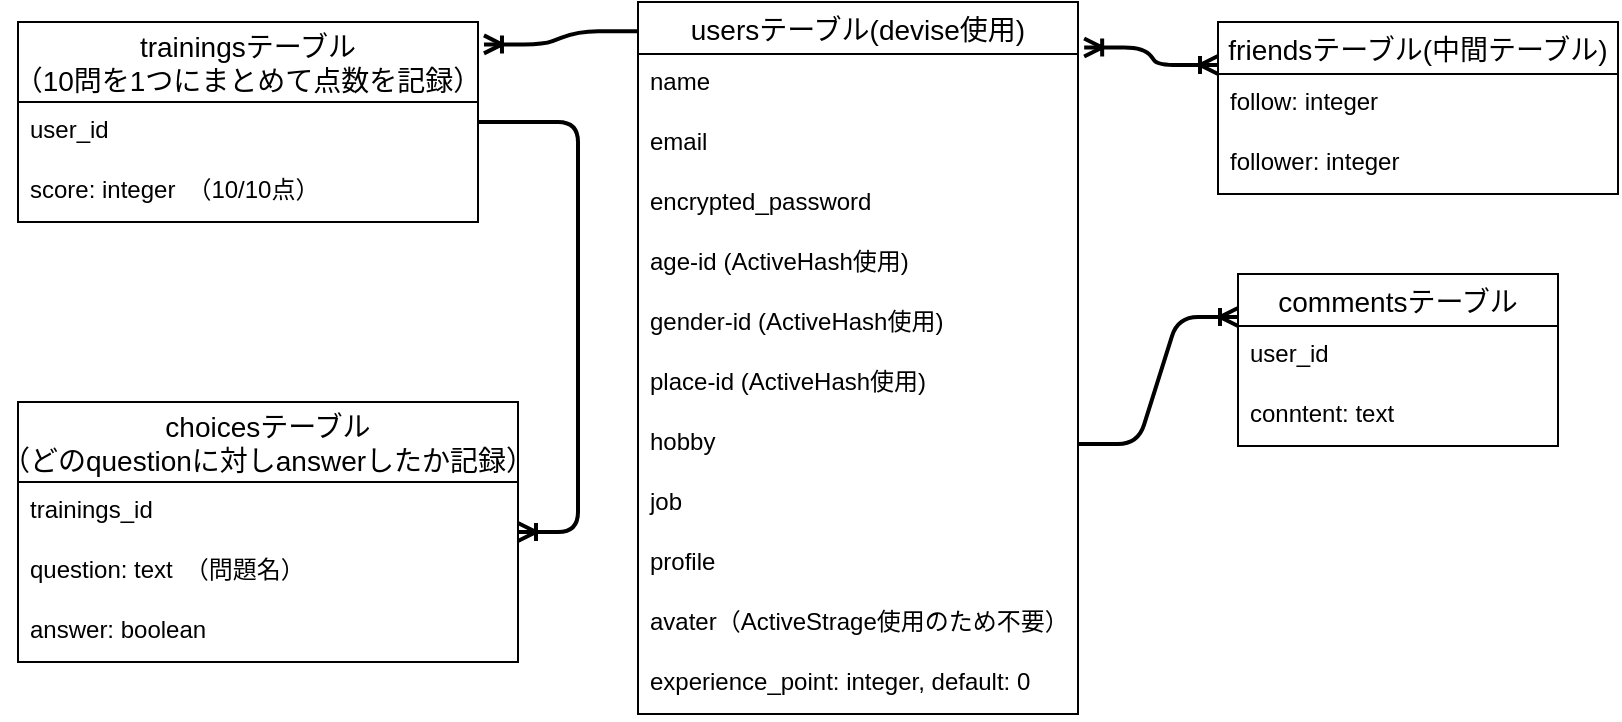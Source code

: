 <mxfile>
    <diagram id="ce_sZhXOtCfLOR8juQLd" name="ページ1">
        <mxGraphModel dx="787" dy="807" grid="1" gridSize="10" guides="1" tooltips="1" connect="1" arrows="1" fold="1" page="1" pageScale="1" pageWidth="827" pageHeight="1169" math="0" shadow="0">
            <root>
                <mxCell id="0"/>
                <mxCell id="1" parent="0"/>
                <mxCell id="2" value="usersテーブル(devise使用)" style="swimlane;fontStyle=0;childLayout=stackLayout;horizontal=1;startSize=26;horizontalStack=0;resizeParent=1;resizeParentMax=0;resizeLast=0;collapsible=1;marginBottom=0;align=center;fontSize=14;" parent="1" vertex="1">
                    <mxGeometry x="320" y="10" width="220" height="356" as="geometry"/>
                </mxCell>
                <mxCell id="3" value="name" style="text;strokeColor=none;fillColor=none;spacingLeft=4;spacingRight=4;overflow=hidden;rotatable=0;points=[[0,0.5],[1,0.5]];portConstraint=eastwest;fontSize=12;" parent="2" vertex="1">
                    <mxGeometry y="26" width="220" height="30" as="geometry"/>
                </mxCell>
                <mxCell id="4" value="email" style="text;strokeColor=none;fillColor=none;spacingLeft=4;spacingRight=4;overflow=hidden;rotatable=0;points=[[0,0.5],[1,0.5]];portConstraint=eastwest;fontSize=12;" parent="2" vertex="1">
                    <mxGeometry y="56" width="220" height="30" as="geometry"/>
                </mxCell>
                <mxCell id="5" value="encrypted_password" style="text;strokeColor=none;fillColor=none;spacingLeft=4;spacingRight=4;overflow=hidden;rotatable=0;points=[[0,0.5],[1,0.5]];portConstraint=eastwest;fontSize=12;" parent="2" vertex="1">
                    <mxGeometry y="86" width="220" height="30" as="geometry"/>
                </mxCell>
                <mxCell id="7" value="age-id (ActiveHash使用)" style="text;strokeColor=none;fillColor=none;spacingLeft=4;spacingRight=4;overflow=hidden;rotatable=0;points=[[0,0.5],[1,0.5]];portConstraint=eastwest;fontSize=12;" parent="2" vertex="1">
                    <mxGeometry y="116" width="220" height="30" as="geometry"/>
                </mxCell>
                <mxCell id="74" value="gender-id (ActiveHash使用)" style="text;strokeColor=none;fillColor=none;spacingLeft=4;spacingRight=4;overflow=hidden;rotatable=0;points=[[0,0.5],[1,0.5]];portConstraint=eastwest;fontSize=12;" vertex="1" parent="2">
                    <mxGeometry y="146" width="220" height="30" as="geometry"/>
                </mxCell>
                <mxCell id="13" value="place-id (ActiveHash使用)" style="text;strokeColor=none;fillColor=none;spacingLeft=4;spacingRight=4;overflow=hidden;rotatable=0;points=[[0,0.5],[1,0.5]];portConstraint=eastwest;fontSize=12;" parent="2" vertex="1">
                    <mxGeometry y="176" width="220" height="30" as="geometry"/>
                </mxCell>
                <mxCell id="14" value="hobby" style="text;strokeColor=none;fillColor=none;spacingLeft=4;spacingRight=4;overflow=hidden;rotatable=0;points=[[0,0.5],[1,0.5]];portConstraint=eastwest;fontSize=12;" parent="2" vertex="1">
                    <mxGeometry y="206" width="220" height="30" as="geometry"/>
                </mxCell>
                <mxCell id="15" value="job" style="text;strokeColor=none;fillColor=none;spacingLeft=4;spacingRight=4;overflow=hidden;rotatable=0;points=[[0,0.5],[1,0.5]];portConstraint=eastwest;fontSize=12;" parent="2" vertex="1">
                    <mxGeometry y="236" width="220" height="30" as="geometry"/>
                </mxCell>
                <mxCell id="16" value="profile" style="text;strokeColor=none;fillColor=none;spacingLeft=4;spacingRight=4;overflow=hidden;rotatable=0;points=[[0,0.5],[1,0.5]];portConstraint=eastwest;fontSize=12;" parent="2" vertex="1">
                    <mxGeometry y="266" width="220" height="30" as="geometry"/>
                </mxCell>
                <mxCell id="17" value="avater（ActiveStrage使用のため不要）" style="text;strokeColor=none;fillColor=none;spacingLeft=4;spacingRight=4;overflow=hidden;rotatable=0;points=[[0,0.5],[1,0.5]];portConstraint=eastwest;fontSize=12;" parent="2" vertex="1">
                    <mxGeometry y="296" width="220" height="30" as="geometry"/>
                </mxCell>
                <mxCell id="71" value="experience_point: integer, default: 0" style="text;strokeColor=none;fillColor=none;spacingLeft=4;spacingRight=4;overflow=hidden;rotatable=0;points=[[0,0.5],[1,0.5]];portConstraint=eastwest;fontSize=12;" parent="2" vertex="1">
                    <mxGeometry y="326" width="220" height="30" as="geometry"/>
                </mxCell>
                <mxCell id="19" value="trainingsテーブル&#10;（10問を1つにまとめて点数を記録）" style="swimlane;fontStyle=0;childLayout=stackLayout;horizontal=1;startSize=40;horizontalStack=0;resizeParent=1;resizeParentMax=0;resizeLast=0;collapsible=1;marginBottom=0;align=center;fontSize=14;" parent="1" vertex="1">
                    <mxGeometry x="10" y="20" width="230" height="100" as="geometry"/>
                </mxCell>
                <mxCell id="21" value="user_id" style="text;strokeColor=none;fillColor=none;spacingLeft=4;spacingRight=4;overflow=hidden;rotatable=0;points=[[0,0.5],[1,0.5]];portConstraint=eastwest;fontSize=12;" parent="19" vertex="1">
                    <mxGeometry y="40" width="230" height="30" as="geometry"/>
                </mxCell>
                <mxCell id="68" value="score: integer　（10/10点）" style="text;strokeColor=none;fillColor=none;spacingLeft=4;spacingRight=4;overflow=hidden;rotatable=0;points=[[0,0.5],[1,0.5]];portConstraint=eastwest;fontSize=12;" parent="19" vertex="1">
                    <mxGeometry y="70" width="230" height="30" as="geometry"/>
                </mxCell>
                <mxCell id="26" value="friendsテーブル(中間テーブル)" style="swimlane;fontStyle=0;childLayout=stackLayout;horizontal=1;startSize=26;horizontalStack=0;resizeParent=1;resizeParentMax=0;resizeLast=0;collapsible=1;marginBottom=0;align=center;fontSize=14;" parent="1" vertex="1">
                    <mxGeometry x="610" y="20" width="200" height="86" as="geometry"/>
                </mxCell>
                <mxCell id="28" value="follow: integer" style="text;strokeColor=none;fillColor=none;spacingLeft=4;spacingRight=4;overflow=hidden;rotatable=0;points=[[0,0.5],[1,0.5]];portConstraint=eastwest;fontSize=12;" parent="26" vertex="1">
                    <mxGeometry y="26" width="200" height="30" as="geometry"/>
                </mxCell>
                <mxCell id="72" value="follower: integer" style="text;strokeColor=none;fillColor=none;spacingLeft=4;spacingRight=4;overflow=hidden;rotatable=0;points=[[0,0.5],[1,0.5]];portConstraint=eastwest;fontSize=12;" parent="26" vertex="1">
                    <mxGeometry y="56" width="200" height="30" as="geometry"/>
                </mxCell>
                <mxCell id="33" value="commentsテーブル" style="swimlane;fontStyle=0;childLayout=stackLayout;horizontal=1;startSize=26;horizontalStack=0;resizeParent=1;resizeParentMax=0;resizeLast=0;collapsible=1;marginBottom=0;align=center;fontSize=14;" parent="1" vertex="1">
                    <mxGeometry x="620" y="146" width="160" height="86" as="geometry"/>
                </mxCell>
                <mxCell id="35" value="user_id" style="text;strokeColor=none;fillColor=none;spacingLeft=4;spacingRight=4;overflow=hidden;rotatable=0;points=[[0,0.5],[1,0.5]];portConstraint=eastwest;fontSize=12;" parent="33" vertex="1">
                    <mxGeometry y="26" width="160" height="30" as="geometry"/>
                </mxCell>
                <mxCell id="34" value="conntent: text" style="text;strokeColor=none;fillColor=none;spacingLeft=4;spacingRight=4;overflow=hidden;rotatable=0;points=[[0,0.5],[1,0.5]];portConstraint=eastwest;fontSize=12;" parent="33" vertex="1">
                    <mxGeometry y="56" width="160" height="30" as="geometry"/>
                </mxCell>
                <mxCell id="38" value="" style="edgeStyle=entityRelationEdgeStyle;fontSize=12;html=1;endArrow=ERoneToMany;entryX=0;entryY=0.25;entryDx=0;entryDy=0;strokeWidth=2;exitX=1;exitY=0.5;exitDx=0;exitDy=0;endFill=0;" parent="1" source="14" target="33" edge="1">
                    <mxGeometry width="100" height="100" relative="1" as="geometry">
                        <mxPoint x="410" y="200" as="sourcePoint"/>
                        <mxPoint x="510" y="100" as="targetPoint"/>
                    </mxGeometry>
                </mxCell>
                <mxCell id="47" value="" style="edgeStyle=entityRelationEdgeStyle;fontSize=12;html=1;endArrow=ERoneToMany;startArrow=ERoneToMany;strokeWidth=2;entryX=0;entryY=0.25;entryDx=0;entryDy=0;exitX=1.014;exitY=0.064;exitDx=0;exitDy=0;exitPerimeter=0;startFill=0;endFill=0;" parent="1" source="2" edge="1" target="26">
                    <mxGeometry width="100" height="100" relative="1" as="geometry">
                        <mxPoint x="410" y="90" as="sourcePoint"/>
                        <mxPoint x="600" y="51" as="targetPoint"/>
                    </mxGeometry>
                </mxCell>
                <mxCell id="58" value="choicesテーブル&#10;（どのquestionに対しanswerしたか記録）" style="swimlane;fontStyle=0;childLayout=stackLayout;horizontal=1;startSize=40;horizontalStack=0;resizeParent=1;resizeParentMax=0;resizeLast=0;collapsible=1;marginBottom=0;align=center;fontSize=14;" parent="1" vertex="1">
                    <mxGeometry x="10" y="210" width="250" height="130" as="geometry"/>
                </mxCell>
                <mxCell id="59" value="trainings_id" style="text;strokeColor=none;fillColor=none;spacingLeft=4;spacingRight=4;overflow=hidden;rotatable=0;points=[[0,0.5],[1,0.5]];portConstraint=eastwest;fontSize=12;" parent="58" vertex="1">
                    <mxGeometry y="40" width="250" height="30" as="geometry"/>
                </mxCell>
                <mxCell id="67" value="question: text　（問題名）" style="text;strokeColor=none;fillColor=none;spacingLeft=4;spacingRight=4;overflow=hidden;rotatable=0;points=[[0,0.5],[1,0.5]];portConstraint=eastwest;fontSize=12;" parent="58" vertex="1">
                    <mxGeometry y="70" width="250" height="30" as="geometry"/>
                </mxCell>
                <mxCell id="60" value="answer: boolean" style="text;strokeColor=none;fillColor=none;spacingLeft=4;spacingRight=4;overflow=hidden;rotatable=0;points=[[0,0.5],[1,0.5]];portConstraint=eastwest;fontSize=12;" parent="58" vertex="1">
                    <mxGeometry y="100" width="250" height="30" as="geometry"/>
                </mxCell>
                <mxCell id="69" value="" style="edgeStyle=entityRelationEdgeStyle;fontSize=12;html=1;endArrow=ERoneToMany;strokeWidth=2;entryX=1.013;entryY=0.112;entryDx=0;entryDy=0;exitX=0;exitY=0.041;exitDx=0;exitDy=0;exitPerimeter=0;entryPerimeter=0;" parent="1" source="2" target="19" edge="1">
                    <mxGeometry width="100" height="100" relative="1" as="geometry">
                        <mxPoint x="160" y="280" as="sourcePoint"/>
                        <mxPoint x="260" y="180" as="targetPoint"/>
                    </mxGeometry>
                </mxCell>
                <mxCell id="70" value="" style="edgeStyle=entityRelationEdgeStyle;fontSize=12;html=1;endArrow=ERoneToMany;strokeWidth=2;" parent="1" source="19" target="58" edge="1">
                    <mxGeometry width="100" height="100" relative="1" as="geometry">
                        <mxPoint x="168.96" y="199.996" as="sourcePoint"/>
                        <mxPoint x="101.04" y="260.852" as="targetPoint"/>
                    </mxGeometry>
                </mxCell>
            </root>
        </mxGraphModel>
    </diagram>
</mxfile>